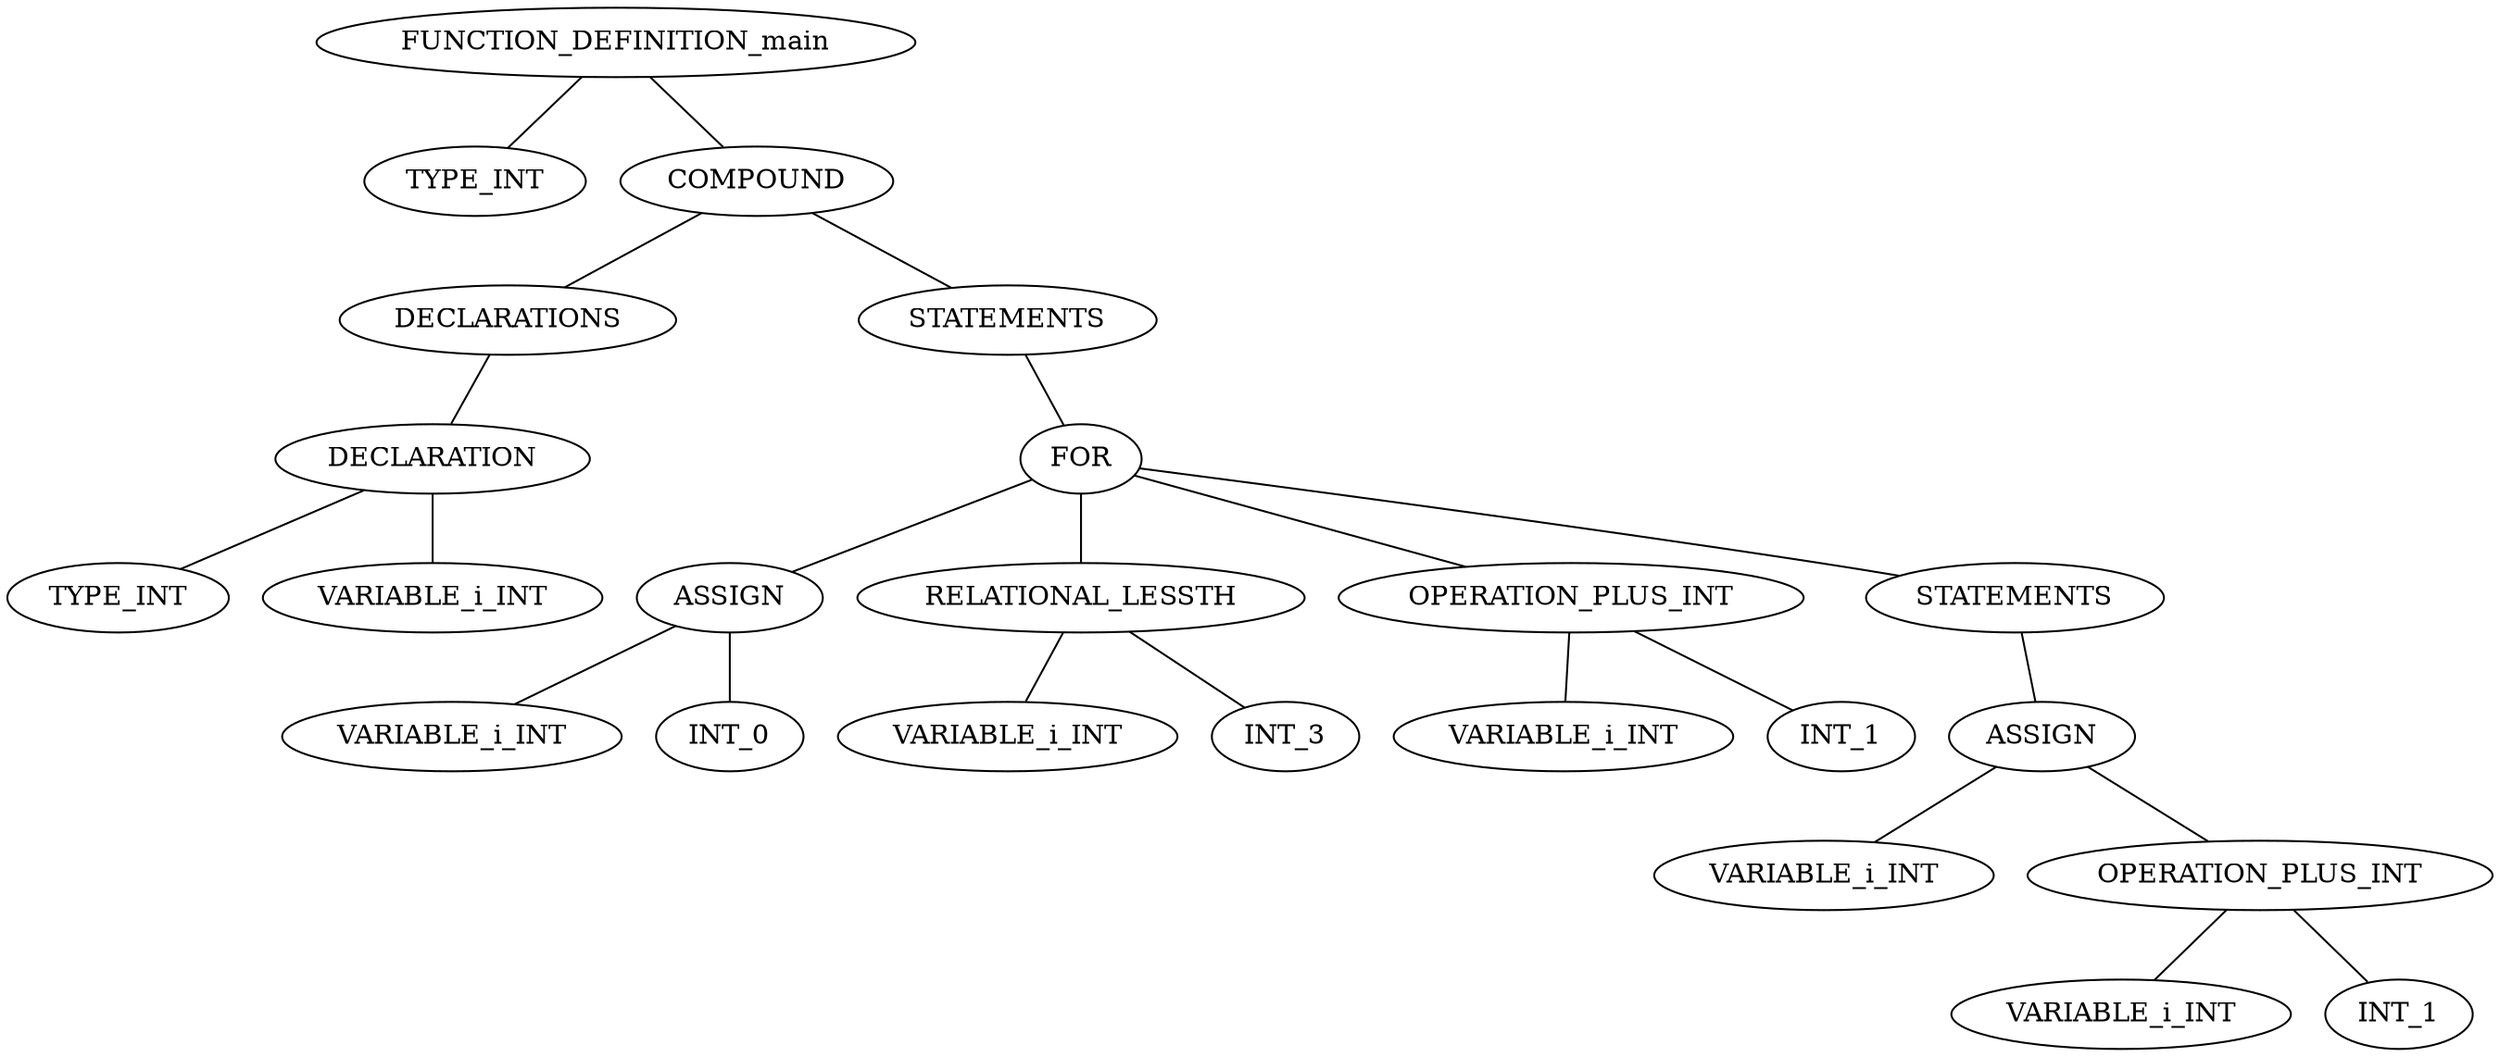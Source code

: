 graph G {
0[label=FUNCTION_DEFINITION_main];
1[label=TYPE_INT];
0--1;
2[label=COMPOUND];
0--2;
3[label=DECLARATIONS];
2--3;
4[label=DECLARATION];
3--4;
5[label=TYPE_INT];
4--5;
6[label=VARIABLE_i_INT];
4--6;
7[label=STATEMENTS];
2--7;
8[label=FOR];
7--8;
9[label=ASSIGN];
8--9;
10[label=VARIABLE_i_INT];
9--10;
11[label=INT_0];
9--11;
12[label=RELATIONAL_LESSTH];
8--12;
13[label=VARIABLE_i_INT];
12--13;
14[label=INT_3];
12--14;
15[label=OPERATION_PLUS_INT];
8--15;
16[label=VARIABLE_i_INT];
15--16;
17[label=INT_1];
15--17;
18[label=STATEMENTS];
8--18;
19[label=ASSIGN];
18--19;
20[label=VARIABLE_i_INT];
19--20;
21[label=OPERATION_PLUS_INT];
19--21;
22[label=VARIABLE_i_INT];
21--22;
23[label=INT_1];
21--23;
}

